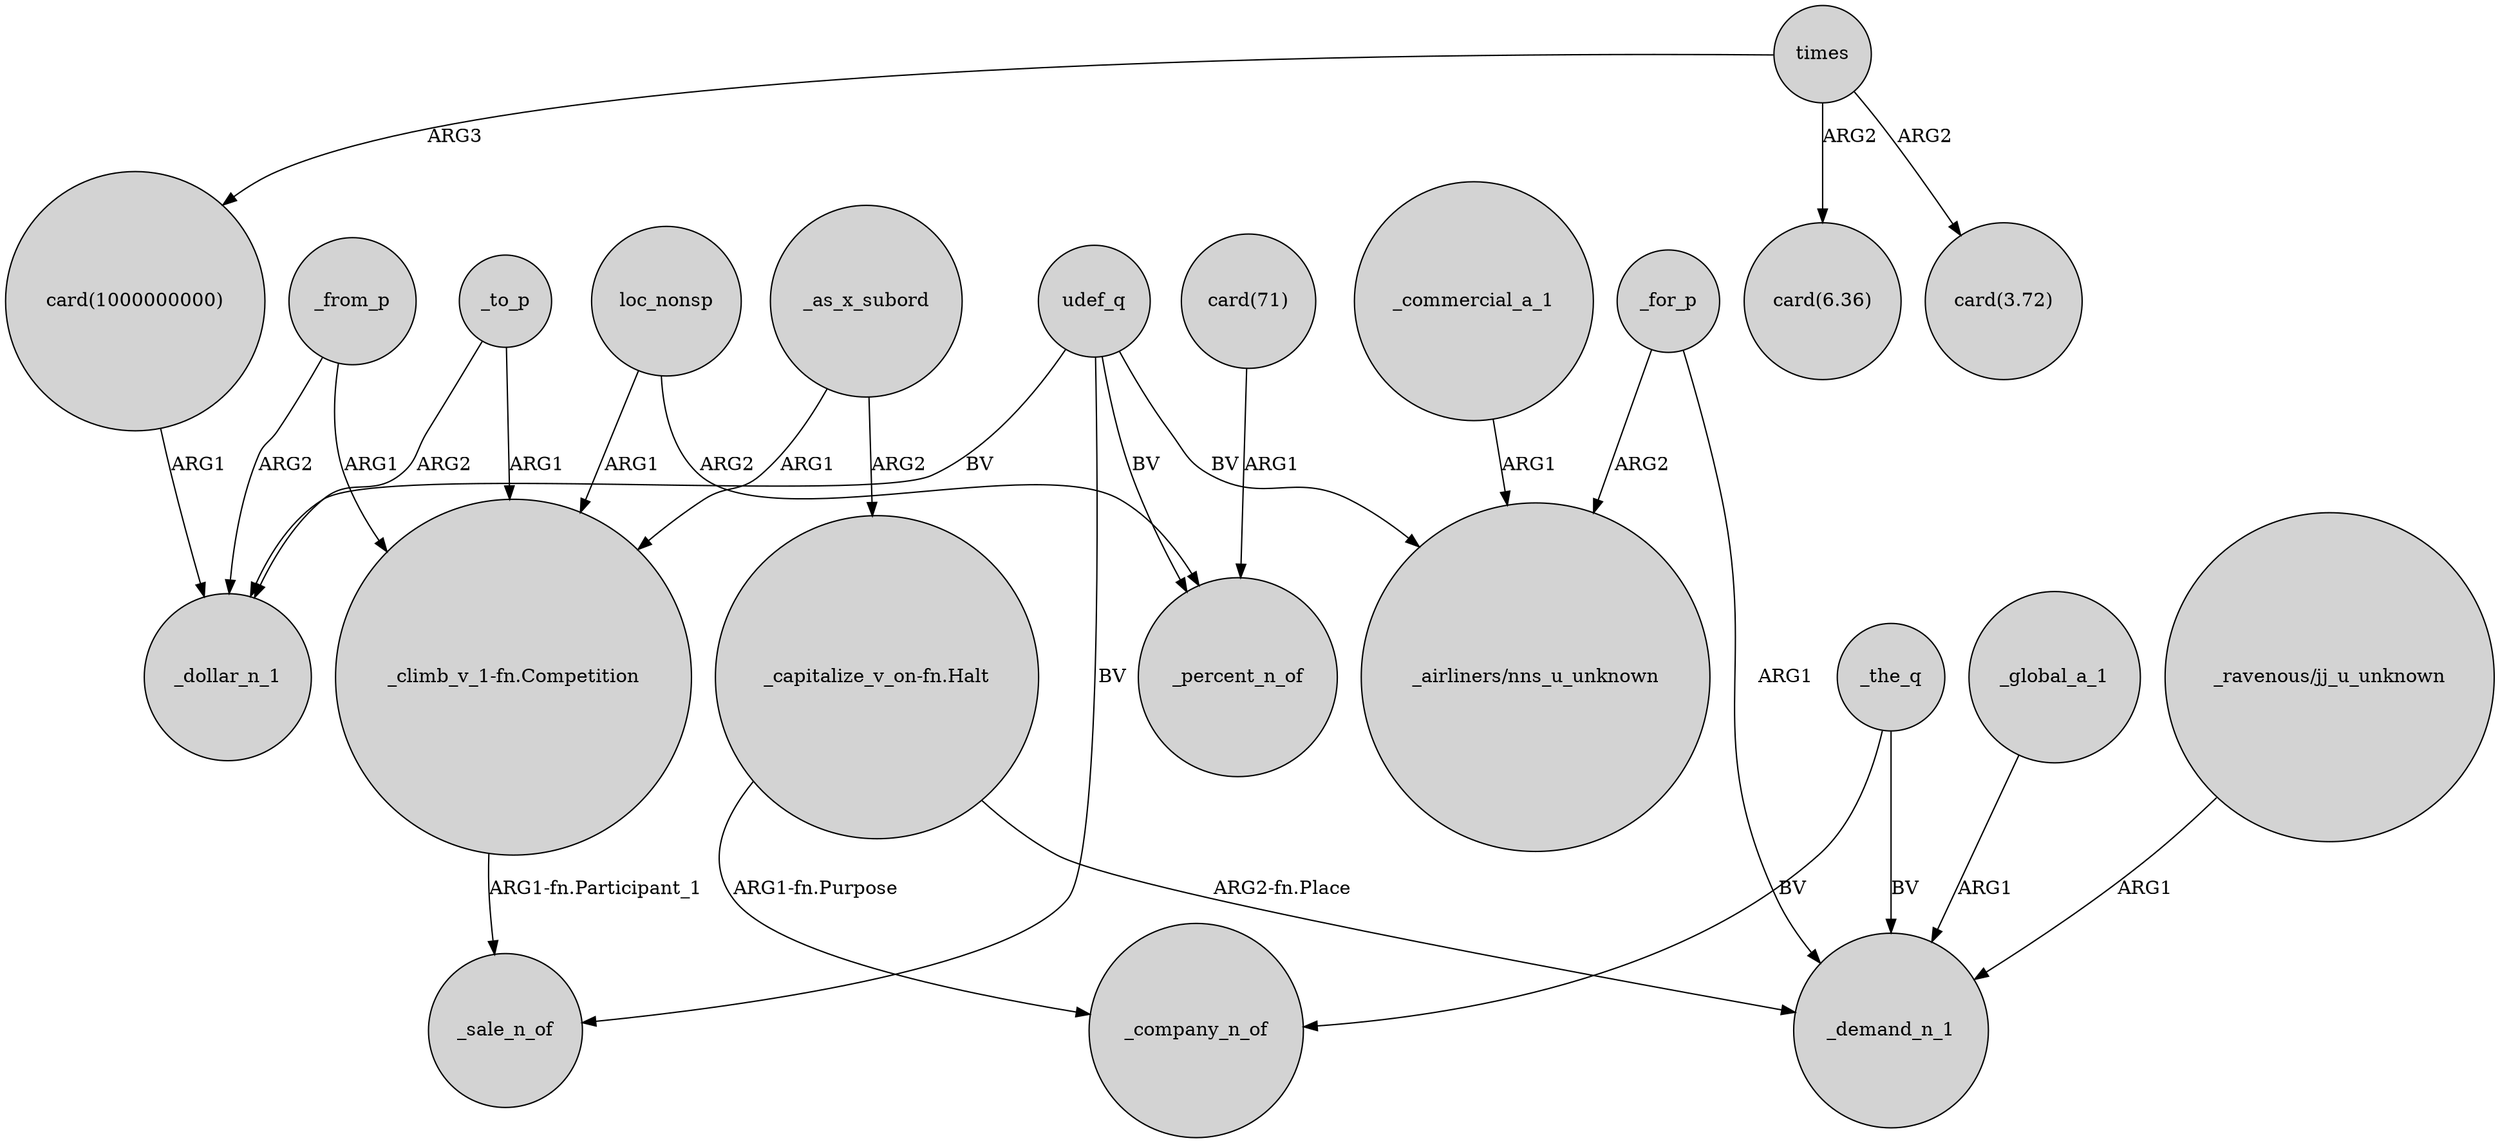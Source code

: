 digraph {
	node [shape=circle style=filled]
	"card(1000000000)" -> _dollar_n_1 [label=ARG1]
	_to_p -> "_climb_v_1-fn.Competition" [label=ARG1]
	_for_p -> _demand_n_1 [label=ARG1]
	_commercial_a_1 -> "_airliners/nns_u_unknown" [label=ARG1]
	_for_p -> "_airliners/nns_u_unknown" [label=ARG2]
	times -> "card(6.36)" [label=ARG2]
	loc_nonsp -> "_climb_v_1-fn.Competition" [label=ARG1]
	udef_q -> _sale_n_of [label=BV]
	_to_p -> _dollar_n_1 [label=ARG2]
	times -> "card(1000000000)" [label=ARG3]
	"card(71)" -> _percent_n_of [label=ARG1]
	times -> "card(3.72)" [label=ARG2]
	_from_p -> "_climb_v_1-fn.Competition" [label=ARG1]
	_as_x_subord -> "_capitalize_v_on-fn.Halt" [label=ARG2]
	udef_q -> _percent_n_of [label=BV]
	"_climb_v_1-fn.Competition" -> _sale_n_of [label="ARG1-fn.Participant_1"]
	udef_q -> _dollar_n_1 [label=BV]
	_the_q -> _demand_n_1 [label=BV]
	"_capitalize_v_on-fn.Halt" -> _company_n_of [label="ARG1-fn.Purpose"]
	"_capitalize_v_on-fn.Halt" -> _demand_n_1 [label="ARG2-fn.Place"]
	_global_a_1 -> _demand_n_1 [label=ARG1]
	udef_q -> "_airliners/nns_u_unknown" [label=BV]
	"_ravenous/jj_u_unknown" -> _demand_n_1 [label=ARG1]
	_as_x_subord -> "_climb_v_1-fn.Competition" [label=ARG1]
	_the_q -> _company_n_of [label=BV]
	_from_p -> _dollar_n_1 [label=ARG2]
	loc_nonsp -> _percent_n_of [label=ARG2]
}
